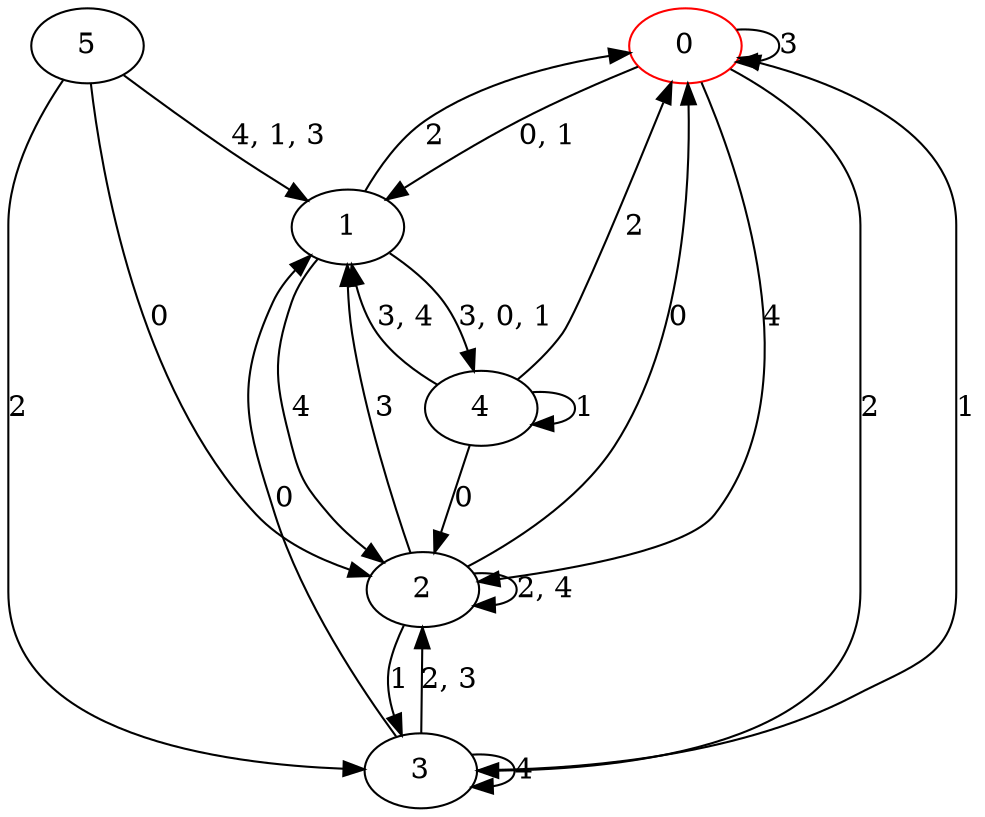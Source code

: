 digraph g {
0 [label= "0"] [color="red"];
1 [label= "1"];
2 [label= "2"];
3 [label= "3"];
4 [label= "4"];
5 [label= "5"];
0 -> 3[label= "2"];
0 -> 0[label= "3"];
0 -> 2[label= "4"];
1 -> 0[label= "2"];
1 -> 2[label= "4"];
2 -> 0[label= "0"];
2 -> 3[label= "1"];
2 -> 1[label= "3"];
3 -> 1[label= "0"];
3 -> 0[label= "1"];
3 -> 3[label= "4"];
4 -> 2[label= "0"];
4 -> 4[label= "1"];
4 -> 0[label= "2"];
5 -> 2[label= "0"];
5 -> 3[label= "2"];
0 -> 1[label= "0, 1"];
1 -> 4[label= "3, 0, 1"];
2 -> 2[label= "2, 4"];
3 -> 2[label= "2, 3"];
4 -> 1[label= "3, 4"];
5 -> 1[label= "4, 1, 3"];
}
